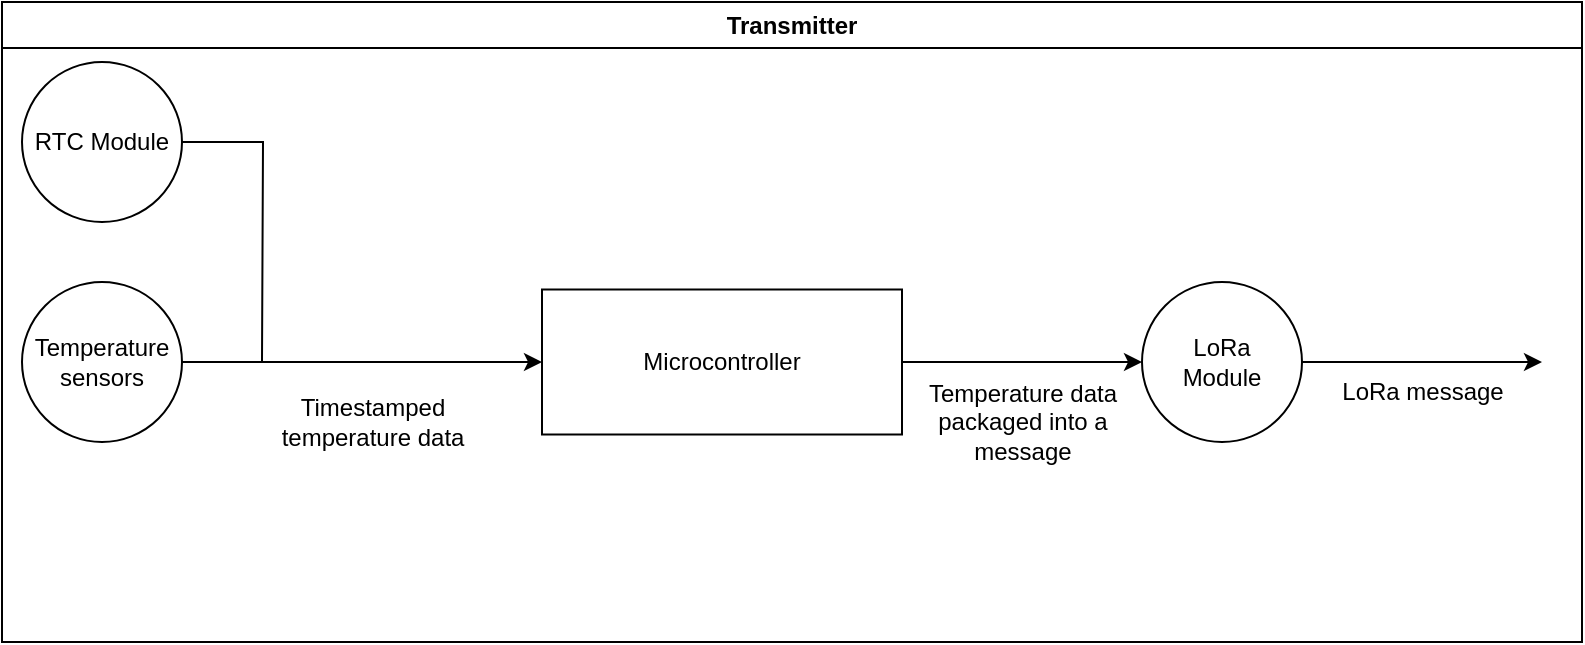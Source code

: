 <mxfile version="24.4.0" type="device">
  <diagram name="Page-1" id="8rYX_oYKaFYk3fsOVLMQ">
    <mxGraphModel dx="1195" dy="643" grid="1" gridSize="10" guides="1" tooltips="1" connect="1" arrows="1" fold="1" page="1" pageScale="1" pageWidth="850" pageHeight="1100" math="0" shadow="0">
      <root>
        <mxCell id="0" />
        <mxCell id="1" parent="0" />
        <mxCell id="h0lgFhRinCzN1165WuQ4-23" style="edgeStyle=orthogonalEdgeStyle;rounded=0;orthogonalLoop=1;jettySize=auto;html=1;entryX=0;entryY=0.5;entryDx=0;entryDy=0;" edge="1" parent="1" source="h0lgFhRinCzN1165WuQ4-20" target="h0lgFhRinCzN1165WuQ4-22">
          <mxGeometry relative="1" as="geometry" />
        </mxCell>
        <mxCell id="h0lgFhRinCzN1165WuQ4-20" value="Temperature sensors" style="ellipse;whiteSpace=wrap;html=1;aspect=fixed;" vertex="1" parent="1">
          <mxGeometry x="20" y="150" width="80" height="80" as="geometry" />
        </mxCell>
        <mxCell id="h0lgFhRinCzN1165WuQ4-24" style="edgeStyle=orthogonalEdgeStyle;rounded=0;orthogonalLoop=1;jettySize=auto;html=1;endSize=6;endArrow=none;endFill=0;" edge="1" parent="1" source="h0lgFhRinCzN1165WuQ4-21">
          <mxGeometry relative="1" as="geometry">
            <mxPoint x="140" y="190" as="targetPoint" />
          </mxGeometry>
        </mxCell>
        <mxCell id="h0lgFhRinCzN1165WuQ4-21" value="RTC Module" style="ellipse;whiteSpace=wrap;html=1;aspect=fixed;" vertex="1" parent="1">
          <mxGeometry x="20" y="40" width="80" height="80" as="geometry" />
        </mxCell>
        <mxCell id="h0lgFhRinCzN1165WuQ4-25" value="Timestamped&lt;br&gt;temperature data" style="text;html=1;align=center;verticalAlign=middle;resizable=0;points=[];autosize=1;strokeColor=none;fillColor=none;" vertex="1" parent="1">
          <mxGeometry x="140" y="200" width="110" height="40" as="geometry" />
        </mxCell>
        <mxCell id="h0lgFhRinCzN1165WuQ4-27" value="Transmitter" style="swimlane;whiteSpace=wrap;html=1;" vertex="1" parent="1">
          <mxGeometry x="10" y="10" width="790" height="320" as="geometry" />
        </mxCell>
        <mxCell id="h0lgFhRinCzN1165WuQ4-30" style="edgeStyle=orthogonalEdgeStyle;rounded=0;orthogonalLoop=1;jettySize=auto;html=1;" edge="1" parent="h0lgFhRinCzN1165WuQ4-27" source="h0lgFhRinCzN1165WuQ4-28">
          <mxGeometry relative="1" as="geometry">
            <mxPoint x="770" y="180" as="targetPoint" />
          </mxGeometry>
        </mxCell>
        <mxCell id="h0lgFhRinCzN1165WuQ4-28" value="LoRa&lt;div&gt;Module&lt;/div&gt;" style="ellipse;whiteSpace=wrap;html=1;aspect=fixed;" vertex="1" parent="h0lgFhRinCzN1165WuQ4-27">
          <mxGeometry x="570" y="140" width="80" height="80" as="geometry" />
        </mxCell>
        <mxCell id="h0lgFhRinCzN1165WuQ4-22" value="Microcontroller" style="whiteSpace=wrap;html=1;" vertex="1" parent="h0lgFhRinCzN1165WuQ4-27">
          <mxGeometry x="270" y="143.75" width="180" height="72.5" as="geometry" />
        </mxCell>
        <mxCell id="h0lgFhRinCzN1165WuQ4-29" style="edgeStyle=orthogonalEdgeStyle;rounded=0;orthogonalLoop=1;jettySize=auto;html=1;entryX=0;entryY=0.5;entryDx=0;entryDy=0;" edge="1" parent="h0lgFhRinCzN1165WuQ4-27" source="h0lgFhRinCzN1165WuQ4-22" target="h0lgFhRinCzN1165WuQ4-28">
          <mxGeometry relative="1" as="geometry" />
        </mxCell>
        <mxCell id="h0lgFhRinCzN1165WuQ4-31" value="Temperature data&lt;br&gt;packaged into a&lt;div&gt;message&lt;/div&gt;" style="text;html=1;align=center;verticalAlign=middle;resizable=0;points=[];autosize=1;strokeColor=none;fillColor=none;" vertex="1" parent="h0lgFhRinCzN1165WuQ4-27">
          <mxGeometry x="450" y="180" width="120" height="60" as="geometry" />
        </mxCell>
        <mxCell id="h0lgFhRinCzN1165WuQ4-32" value="LoRa message" style="text;html=1;align=center;verticalAlign=middle;resizable=0;points=[];autosize=1;strokeColor=none;fillColor=none;" vertex="1" parent="h0lgFhRinCzN1165WuQ4-27">
          <mxGeometry x="660" y="180" width="100" height="30" as="geometry" />
        </mxCell>
      </root>
    </mxGraphModel>
  </diagram>
</mxfile>
